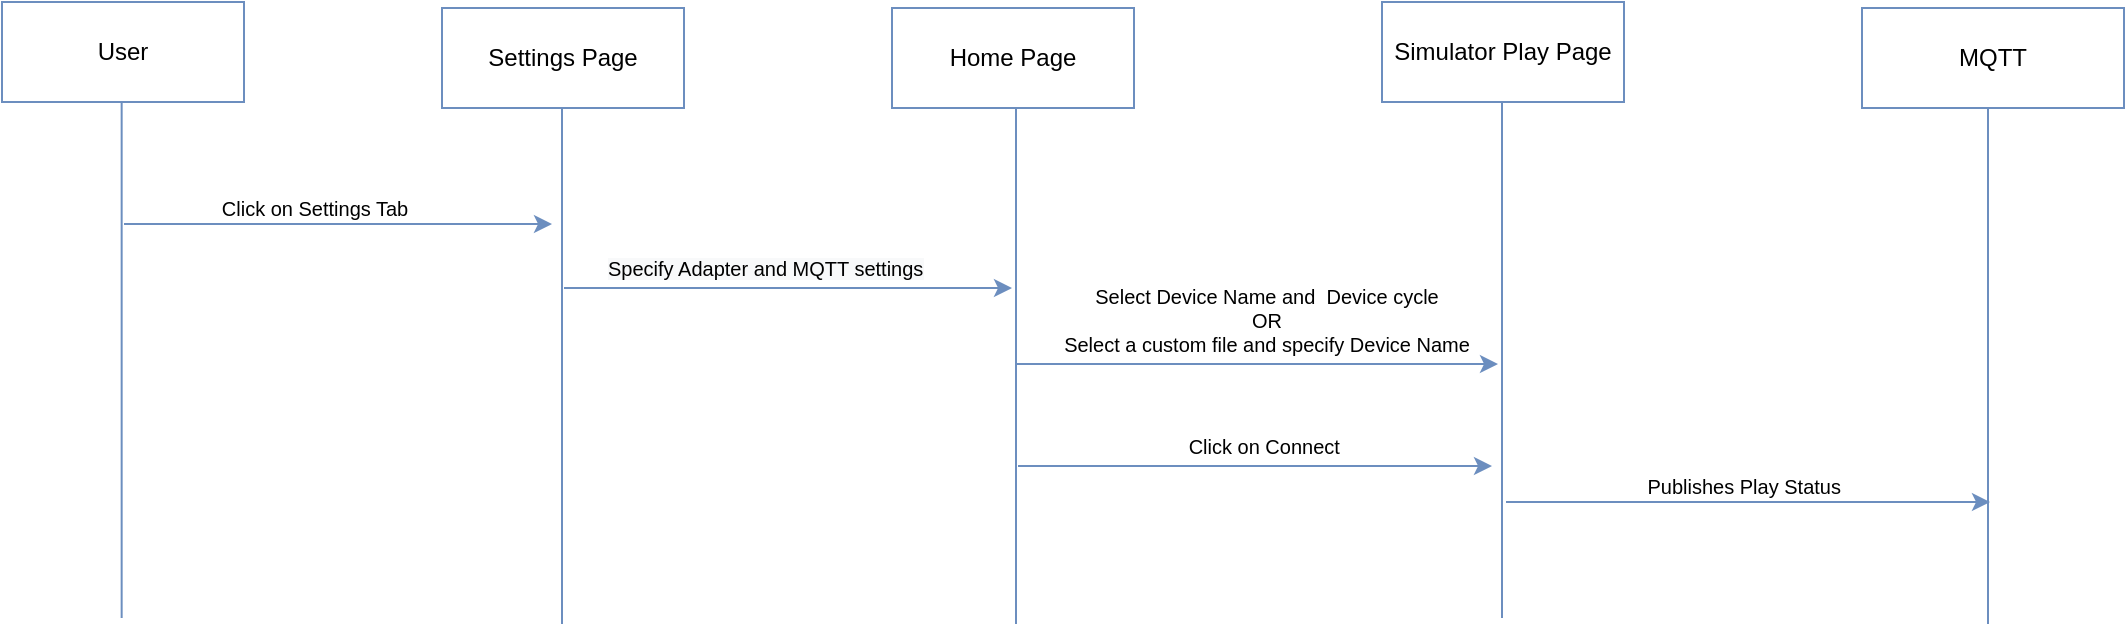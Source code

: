 <mxfile version="13.4.1" type="github">
  <diagram id="UBxYc-XZYOTBcjKCo5hw" name="Page-1">
    <mxGraphModel dx="2181" dy="410" grid="0" gridSize="10" guides="1" tooltips="1" connect="1" arrows="1" fold="1" page="1" pageScale="1" pageWidth="1400" pageHeight="850" math="0" shadow="0">
      <root>
        <mxCell id="0" />
        <mxCell id="1" parent="0" />
        <mxCell id="MgqnPycMExajalKyBslq-62" value="&lt;font style=&quot;font-size: 12px&quot;&gt;User&lt;/font&gt;" style="rounded=0;whiteSpace=wrap;html=1;strokeColor=#6C8EBF;" vertex="1" parent="1">
          <mxGeometry x="-1363" y="51" width="121" height="50" as="geometry" />
        </mxCell>
        <mxCell id="MgqnPycMExajalKyBslq-63" value="&lt;font style=&quot;font-size: 12px&quot;&gt;Settings Page&lt;/font&gt;" style="rounded=0;whiteSpace=wrap;html=1;strokeColor=#6C8EBF;" vertex="1" parent="1">
          <mxGeometry x="-1143" y="54" width="121" height="50" as="geometry" />
        </mxCell>
        <mxCell id="MgqnPycMExajalKyBslq-64" value="&lt;font style=&quot;font-size: 12px&quot;&gt;Home Page&lt;/font&gt;" style="rounded=0;whiteSpace=wrap;html=1;strokeColor=#6C8EBF;" vertex="1" parent="1">
          <mxGeometry x="-918" y="54" width="121" height="50" as="geometry" />
        </mxCell>
        <mxCell id="MgqnPycMExajalKyBslq-65" value="Simulator Play Page" style="rounded=0;whiteSpace=wrap;html=1;strokeColor=#6C8EBF;" vertex="1" parent="1">
          <mxGeometry x="-673" y="51" width="121" height="50" as="geometry" />
        </mxCell>
        <mxCell id="MgqnPycMExajalKyBslq-66" value="" style="endArrow=none;html=1;strokeColor=#6C8EBF;" edge="1" parent="1">
          <mxGeometry width="50" height="50" relative="1" as="geometry">
            <mxPoint x="-1303.17" y="359" as="sourcePoint" />
            <mxPoint x="-1303.17" y="101" as="targetPoint" />
          </mxGeometry>
        </mxCell>
        <mxCell id="MgqnPycMExajalKyBslq-67" value="" style="endArrow=none;html=1;strokeColor=#6C8EBF;" edge="1" parent="1">
          <mxGeometry width="50" height="50" relative="1" as="geometry">
            <mxPoint x="-1083" y="362" as="sourcePoint" />
            <mxPoint x="-1083" y="104" as="targetPoint" />
          </mxGeometry>
        </mxCell>
        <mxCell id="MgqnPycMExajalKyBslq-68" value="" style="endArrow=none;html=1;strokeColor=#6C8EBF;" edge="1" parent="1">
          <mxGeometry width="50" height="50" relative="1" as="geometry">
            <mxPoint x="-856" y="362" as="sourcePoint" />
            <mxPoint x="-856" y="104" as="targetPoint" />
          </mxGeometry>
        </mxCell>
        <mxCell id="MgqnPycMExajalKyBslq-69" value="" style="endArrow=none;html=1;strokeColor=#6C8EBF;" edge="1" parent="1">
          <mxGeometry width="50" height="50" relative="1" as="geometry">
            <mxPoint x="-613.0" y="359" as="sourcePoint" />
            <mxPoint x="-613.0" y="101" as="targetPoint" />
          </mxGeometry>
        </mxCell>
        <mxCell id="MgqnPycMExajalKyBslq-70" value="" style="endArrow=classic;html=1;strokeColor=#6C8EBF;" edge="1" parent="1">
          <mxGeometry width="50" height="50" relative="1" as="geometry">
            <mxPoint x="-1302" y="162" as="sourcePoint" />
            <mxPoint x="-1088" y="162" as="targetPoint" />
          </mxGeometry>
        </mxCell>
        <mxCell id="MgqnPycMExajalKyBslq-71" value="" style="endArrow=classic;html=1;strokeColor=#6C8EBF;" edge="1" parent="1">
          <mxGeometry width="50" height="50" relative="1" as="geometry">
            <mxPoint x="-1082" y="194" as="sourcePoint" />
            <mxPoint x="-858" y="194" as="targetPoint" />
          </mxGeometry>
        </mxCell>
        <mxCell id="MgqnPycMExajalKyBslq-72" value="" style="endArrow=classic;html=1;strokeColor=#6C8EBF;" edge="1" parent="1">
          <mxGeometry width="50" height="50" relative="1" as="geometry">
            <mxPoint x="-856" y="232" as="sourcePoint" />
            <mxPoint x="-615" y="232" as="targetPoint" />
          </mxGeometry>
        </mxCell>
        <mxCell id="MgqnPycMExajalKyBslq-74" value="" style="endArrow=none;html=1;strokeColor=#6C8EBF;" edge="1" parent="1">
          <mxGeometry width="50" height="50" relative="1" as="geometry">
            <mxPoint x="-370" y="362" as="sourcePoint" />
            <mxPoint x="-370" y="104" as="targetPoint" />
          </mxGeometry>
        </mxCell>
        <mxCell id="MgqnPycMExajalKyBslq-75" value="MQTT" style="rounded=0;whiteSpace=wrap;html=1;strokeColor=#6C8EBF;" vertex="1" parent="1">
          <mxGeometry x="-433" y="54" width="131" height="50" as="geometry" />
        </mxCell>
        <mxCell id="MgqnPycMExajalKyBslq-76" value="" style="endArrow=classic;html=1;strokeColor=#6C8EBF;" edge="1" parent="1">
          <mxGeometry width="50" height="50" relative="1" as="geometry">
            <mxPoint x="-611" y="301" as="sourcePoint" />
            <mxPoint x="-369" y="301" as="targetPoint" />
          </mxGeometry>
        </mxCell>
        <mxCell id="MgqnPycMExajalKyBslq-77" value="Click on Settings Tab" style="text;html=1;align=center;verticalAlign=middle;resizable=0;points=[];autosize=1;fontSize=10;" vertex="1" parent="1">
          <mxGeometry x="-1259" y="146" width="103" height="16" as="geometry" />
        </mxCell>
        <mxCell id="MgqnPycMExajalKyBslq-78" value="&lt;span style=&quot;color: rgb(0, 0, 0); font-family: helvetica; font-size: 10px; font-style: normal; font-weight: 400; letter-spacing: normal; text-align: center; text-indent: 0px; text-transform: none; word-spacing: 0px; background-color: rgb(248, 249, 250); display: inline; float: none;&quot;&gt;Specify Adapter and MQTT settings&lt;/span&gt;" style="text;whiteSpace=wrap;html=1;fontSize=10;" vertex="1" parent="1">
          <mxGeometry x="-1062.003" y="171.997" width="178" height="26" as="geometry" />
        </mxCell>
        <mxCell id="MgqnPycMExajalKyBslq-79" value="&amp;nbsp;Select Device Name and&amp;nbsp; Device cycle&amp;nbsp;&lt;br&gt;OR&lt;br&gt;Select a custom file and specify Device Name" style="text;html=1;align=center;verticalAlign=middle;resizable=0;points=[];autosize=1;fontSize=10;" vertex="1" parent="1">
          <mxGeometry x="-837.25" y="190" width="213" height="40" as="geometry" />
        </mxCell>
        <mxCell id="MgqnPycMExajalKyBslq-80" value="" style="endArrow=classic;html=1;strokeColor=#6C8EBF;" edge="1" parent="1">
          <mxGeometry width="50" height="50" relative="1" as="geometry">
            <mxPoint x="-855" y="283" as="sourcePoint" />
            <mxPoint x="-618" y="283" as="targetPoint" />
          </mxGeometry>
        </mxCell>
        <mxCell id="MgqnPycMExajalKyBslq-81" value="Click on Connect&amp;nbsp;" style="text;html=1;strokeColor=none;fillColor=none;align=center;verticalAlign=middle;whiteSpace=wrap;rounded=0;fontSize=10;" vertex="1" parent="1">
          <mxGeometry x="-783" y="263" width="104.5" height="20" as="geometry" />
        </mxCell>
        <mxCell id="MgqnPycMExajalKyBslq-82" value="Publishes Play Status&amp;nbsp;" style="text;html=1;strokeColor=none;fillColor=none;align=center;verticalAlign=middle;whiteSpace=wrap;rounded=0;fontSize=10;" vertex="1" parent="1">
          <mxGeometry x="-548" y="283" width="115" height="20" as="geometry" />
        </mxCell>
      </root>
    </mxGraphModel>
  </diagram>
</mxfile>
